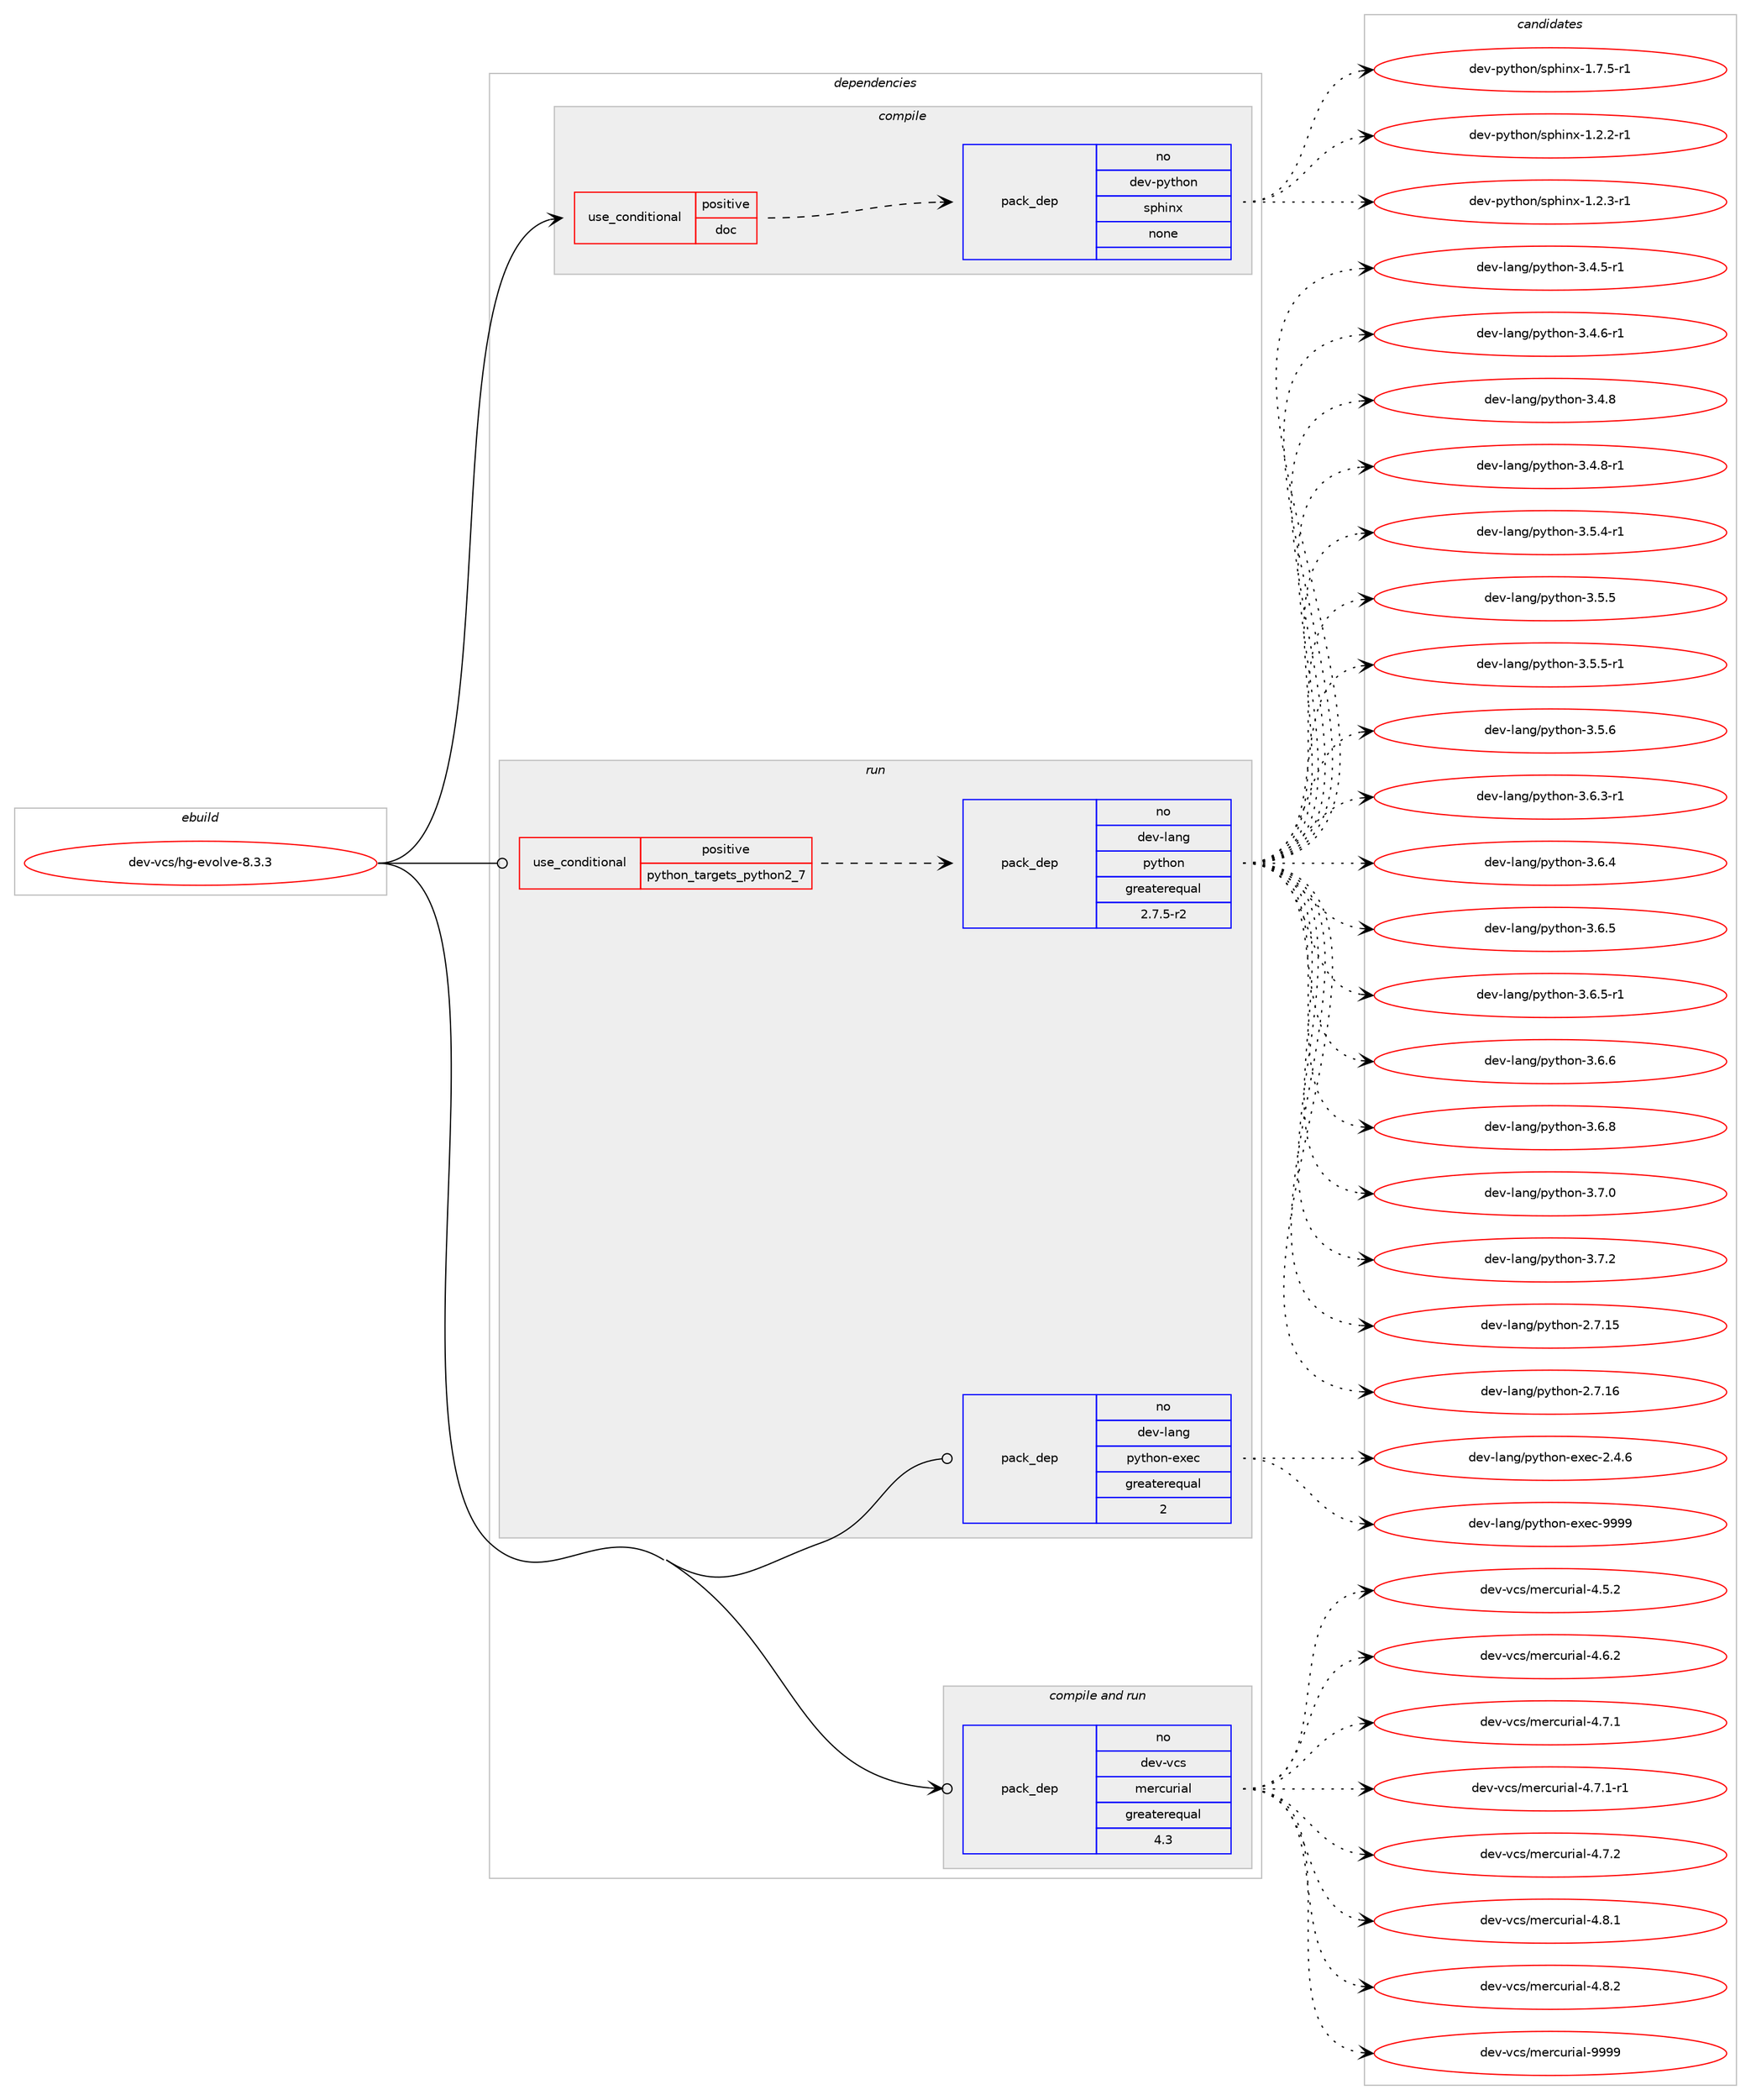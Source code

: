 digraph prolog {

# *************
# Graph options
# *************

newrank=true;
concentrate=true;
compound=true;
graph [rankdir=LR,fontname=Helvetica,fontsize=10,ranksep=1.5];#, ranksep=2.5, nodesep=0.2];
edge  [arrowhead=vee];
node  [fontname=Helvetica,fontsize=10];

# **********
# The ebuild
# **********

subgraph cluster_leftcol {
color=gray;
rank=same;
label=<<i>ebuild</i>>;
id [label="dev-vcs/hg-evolve-8.3.3", color=red, width=4, href="../dev-vcs/hg-evolve-8.3.3.svg"];
}

# ****************
# The dependencies
# ****************

subgraph cluster_midcol {
color=gray;
label=<<i>dependencies</i>>;
subgraph cluster_compile {
fillcolor="#eeeeee";
style=filled;
label=<<i>compile</i>>;
subgraph cond425699 {
dependency1552018 [label=<<TABLE BORDER="0" CELLBORDER="1" CELLSPACING="0" CELLPADDING="4"><TR><TD ROWSPAN="3" CELLPADDING="10">use_conditional</TD></TR><TR><TD>positive</TD></TR><TR><TD>doc</TD></TR></TABLE>>, shape=none, color=red];
subgraph pack1102564 {
dependency1552019 [label=<<TABLE BORDER="0" CELLBORDER="1" CELLSPACING="0" CELLPADDING="4" WIDTH="220"><TR><TD ROWSPAN="6" CELLPADDING="30">pack_dep</TD></TR><TR><TD WIDTH="110">no</TD></TR><TR><TD>dev-python</TD></TR><TR><TD>sphinx</TD></TR><TR><TD>none</TD></TR><TR><TD></TD></TR></TABLE>>, shape=none, color=blue];
}
dependency1552018:e -> dependency1552019:w [weight=20,style="dashed",arrowhead="vee"];
}
id:e -> dependency1552018:w [weight=20,style="solid",arrowhead="vee"];
}
subgraph cluster_compileandrun {
fillcolor="#eeeeee";
style=filled;
label=<<i>compile and run</i>>;
subgraph pack1102565 {
dependency1552020 [label=<<TABLE BORDER="0" CELLBORDER="1" CELLSPACING="0" CELLPADDING="4" WIDTH="220"><TR><TD ROWSPAN="6" CELLPADDING="30">pack_dep</TD></TR><TR><TD WIDTH="110">no</TD></TR><TR><TD>dev-vcs</TD></TR><TR><TD>mercurial</TD></TR><TR><TD>greaterequal</TD></TR><TR><TD>4.3</TD></TR></TABLE>>, shape=none, color=blue];
}
id:e -> dependency1552020:w [weight=20,style="solid",arrowhead="odotvee"];
}
subgraph cluster_run {
fillcolor="#eeeeee";
style=filled;
label=<<i>run</i>>;
subgraph cond425700 {
dependency1552021 [label=<<TABLE BORDER="0" CELLBORDER="1" CELLSPACING="0" CELLPADDING="4"><TR><TD ROWSPAN="3" CELLPADDING="10">use_conditional</TD></TR><TR><TD>positive</TD></TR><TR><TD>python_targets_python2_7</TD></TR></TABLE>>, shape=none, color=red];
subgraph pack1102566 {
dependency1552022 [label=<<TABLE BORDER="0" CELLBORDER="1" CELLSPACING="0" CELLPADDING="4" WIDTH="220"><TR><TD ROWSPAN="6" CELLPADDING="30">pack_dep</TD></TR><TR><TD WIDTH="110">no</TD></TR><TR><TD>dev-lang</TD></TR><TR><TD>python</TD></TR><TR><TD>greaterequal</TD></TR><TR><TD>2.7.5-r2</TD></TR></TABLE>>, shape=none, color=blue];
}
dependency1552021:e -> dependency1552022:w [weight=20,style="dashed",arrowhead="vee"];
}
id:e -> dependency1552021:w [weight=20,style="solid",arrowhead="odot"];
subgraph pack1102567 {
dependency1552023 [label=<<TABLE BORDER="0" CELLBORDER="1" CELLSPACING="0" CELLPADDING="4" WIDTH="220"><TR><TD ROWSPAN="6" CELLPADDING="30">pack_dep</TD></TR><TR><TD WIDTH="110">no</TD></TR><TR><TD>dev-lang</TD></TR><TR><TD>python-exec</TD></TR><TR><TD>greaterequal</TD></TR><TR><TD>2</TD></TR></TABLE>>, shape=none, color=blue];
}
id:e -> dependency1552023:w [weight=20,style="solid",arrowhead="odot"];
}
}

# **************
# The candidates
# **************

subgraph cluster_choices {
rank=same;
color=gray;
label=<<i>candidates</i>>;

subgraph choice1102564 {
color=black;
nodesep=1;
choice10010111845112121116104111110471151121041051101204549465046504511449 [label="dev-python/sphinx-1.2.2-r1", color=red, width=4,href="../dev-python/sphinx-1.2.2-r1.svg"];
choice10010111845112121116104111110471151121041051101204549465046514511449 [label="dev-python/sphinx-1.2.3-r1", color=red, width=4,href="../dev-python/sphinx-1.2.3-r1.svg"];
choice10010111845112121116104111110471151121041051101204549465546534511449 [label="dev-python/sphinx-1.7.5-r1", color=red, width=4,href="../dev-python/sphinx-1.7.5-r1.svg"];
dependency1552019:e -> choice10010111845112121116104111110471151121041051101204549465046504511449:w [style=dotted,weight="100"];
dependency1552019:e -> choice10010111845112121116104111110471151121041051101204549465046514511449:w [style=dotted,weight="100"];
dependency1552019:e -> choice10010111845112121116104111110471151121041051101204549465546534511449:w [style=dotted,weight="100"];
}
subgraph choice1102565 {
color=black;
nodesep=1;
choice1001011184511899115471091011149911711410597108455246534650 [label="dev-vcs/mercurial-4.5.2", color=red, width=4,href="../dev-vcs/mercurial-4.5.2.svg"];
choice1001011184511899115471091011149911711410597108455246544650 [label="dev-vcs/mercurial-4.6.2", color=red, width=4,href="../dev-vcs/mercurial-4.6.2.svg"];
choice1001011184511899115471091011149911711410597108455246554649 [label="dev-vcs/mercurial-4.7.1", color=red, width=4,href="../dev-vcs/mercurial-4.7.1.svg"];
choice10010111845118991154710910111499117114105971084552465546494511449 [label="dev-vcs/mercurial-4.7.1-r1", color=red, width=4,href="../dev-vcs/mercurial-4.7.1-r1.svg"];
choice1001011184511899115471091011149911711410597108455246554650 [label="dev-vcs/mercurial-4.7.2", color=red, width=4,href="../dev-vcs/mercurial-4.7.2.svg"];
choice1001011184511899115471091011149911711410597108455246564649 [label="dev-vcs/mercurial-4.8.1", color=red, width=4,href="../dev-vcs/mercurial-4.8.1.svg"];
choice1001011184511899115471091011149911711410597108455246564650 [label="dev-vcs/mercurial-4.8.2", color=red, width=4,href="../dev-vcs/mercurial-4.8.2.svg"];
choice10010111845118991154710910111499117114105971084557575757 [label="dev-vcs/mercurial-9999", color=red, width=4,href="../dev-vcs/mercurial-9999.svg"];
dependency1552020:e -> choice1001011184511899115471091011149911711410597108455246534650:w [style=dotted,weight="100"];
dependency1552020:e -> choice1001011184511899115471091011149911711410597108455246544650:w [style=dotted,weight="100"];
dependency1552020:e -> choice1001011184511899115471091011149911711410597108455246554649:w [style=dotted,weight="100"];
dependency1552020:e -> choice10010111845118991154710910111499117114105971084552465546494511449:w [style=dotted,weight="100"];
dependency1552020:e -> choice1001011184511899115471091011149911711410597108455246554650:w [style=dotted,weight="100"];
dependency1552020:e -> choice1001011184511899115471091011149911711410597108455246564649:w [style=dotted,weight="100"];
dependency1552020:e -> choice1001011184511899115471091011149911711410597108455246564650:w [style=dotted,weight="100"];
dependency1552020:e -> choice10010111845118991154710910111499117114105971084557575757:w [style=dotted,weight="100"];
}
subgraph choice1102566 {
color=black;
nodesep=1;
choice10010111845108971101034711212111610411111045504655464953 [label="dev-lang/python-2.7.15", color=red, width=4,href="../dev-lang/python-2.7.15.svg"];
choice10010111845108971101034711212111610411111045504655464954 [label="dev-lang/python-2.7.16", color=red, width=4,href="../dev-lang/python-2.7.16.svg"];
choice1001011184510897110103471121211161041111104551465246534511449 [label="dev-lang/python-3.4.5-r1", color=red, width=4,href="../dev-lang/python-3.4.5-r1.svg"];
choice1001011184510897110103471121211161041111104551465246544511449 [label="dev-lang/python-3.4.6-r1", color=red, width=4,href="../dev-lang/python-3.4.6-r1.svg"];
choice100101118451089711010347112121116104111110455146524656 [label="dev-lang/python-3.4.8", color=red, width=4,href="../dev-lang/python-3.4.8.svg"];
choice1001011184510897110103471121211161041111104551465246564511449 [label="dev-lang/python-3.4.8-r1", color=red, width=4,href="../dev-lang/python-3.4.8-r1.svg"];
choice1001011184510897110103471121211161041111104551465346524511449 [label="dev-lang/python-3.5.4-r1", color=red, width=4,href="../dev-lang/python-3.5.4-r1.svg"];
choice100101118451089711010347112121116104111110455146534653 [label="dev-lang/python-3.5.5", color=red, width=4,href="../dev-lang/python-3.5.5.svg"];
choice1001011184510897110103471121211161041111104551465346534511449 [label="dev-lang/python-3.5.5-r1", color=red, width=4,href="../dev-lang/python-3.5.5-r1.svg"];
choice100101118451089711010347112121116104111110455146534654 [label="dev-lang/python-3.5.6", color=red, width=4,href="../dev-lang/python-3.5.6.svg"];
choice1001011184510897110103471121211161041111104551465446514511449 [label="dev-lang/python-3.6.3-r1", color=red, width=4,href="../dev-lang/python-3.6.3-r1.svg"];
choice100101118451089711010347112121116104111110455146544652 [label="dev-lang/python-3.6.4", color=red, width=4,href="../dev-lang/python-3.6.4.svg"];
choice100101118451089711010347112121116104111110455146544653 [label="dev-lang/python-3.6.5", color=red, width=4,href="../dev-lang/python-3.6.5.svg"];
choice1001011184510897110103471121211161041111104551465446534511449 [label="dev-lang/python-3.6.5-r1", color=red, width=4,href="../dev-lang/python-3.6.5-r1.svg"];
choice100101118451089711010347112121116104111110455146544654 [label="dev-lang/python-3.6.6", color=red, width=4,href="../dev-lang/python-3.6.6.svg"];
choice100101118451089711010347112121116104111110455146544656 [label="dev-lang/python-3.6.8", color=red, width=4,href="../dev-lang/python-3.6.8.svg"];
choice100101118451089711010347112121116104111110455146554648 [label="dev-lang/python-3.7.0", color=red, width=4,href="../dev-lang/python-3.7.0.svg"];
choice100101118451089711010347112121116104111110455146554650 [label="dev-lang/python-3.7.2", color=red, width=4,href="../dev-lang/python-3.7.2.svg"];
dependency1552022:e -> choice10010111845108971101034711212111610411111045504655464953:w [style=dotted,weight="100"];
dependency1552022:e -> choice10010111845108971101034711212111610411111045504655464954:w [style=dotted,weight="100"];
dependency1552022:e -> choice1001011184510897110103471121211161041111104551465246534511449:w [style=dotted,weight="100"];
dependency1552022:e -> choice1001011184510897110103471121211161041111104551465246544511449:w [style=dotted,weight="100"];
dependency1552022:e -> choice100101118451089711010347112121116104111110455146524656:w [style=dotted,weight="100"];
dependency1552022:e -> choice1001011184510897110103471121211161041111104551465246564511449:w [style=dotted,weight="100"];
dependency1552022:e -> choice1001011184510897110103471121211161041111104551465346524511449:w [style=dotted,weight="100"];
dependency1552022:e -> choice100101118451089711010347112121116104111110455146534653:w [style=dotted,weight="100"];
dependency1552022:e -> choice1001011184510897110103471121211161041111104551465346534511449:w [style=dotted,weight="100"];
dependency1552022:e -> choice100101118451089711010347112121116104111110455146534654:w [style=dotted,weight="100"];
dependency1552022:e -> choice1001011184510897110103471121211161041111104551465446514511449:w [style=dotted,weight="100"];
dependency1552022:e -> choice100101118451089711010347112121116104111110455146544652:w [style=dotted,weight="100"];
dependency1552022:e -> choice100101118451089711010347112121116104111110455146544653:w [style=dotted,weight="100"];
dependency1552022:e -> choice1001011184510897110103471121211161041111104551465446534511449:w [style=dotted,weight="100"];
dependency1552022:e -> choice100101118451089711010347112121116104111110455146544654:w [style=dotted,weight="100"];
dependency1552022:e -> choice100101118451089711010347112121116104111110455146544656:w [style=dotted,weight="100"];
dependency1552022:e -> choice100101118451089711010347112121116104111110455146554648:w [style=dotted,weight="100"];
dependency1552022:e -> choice100101118451089711010347112121116104111110455146554650:w [style=dotted,weight="100"];
}
subgraph choice1102567 {
color=black;
nodesep=1;
choice1001011184510897110103471121211161041111104510112010199455046524654 [label="dev-lang/python-exec-2.4.6", color=red, width=4,href="../dev-lang/python-exec-2.4.6.svg"];
choice10010111845108971101034711212111610411111045101120101994557575757 [label="dev-lang/python-exec-9999", color=red, width=4,href="../dev-lang/python-exec-9999.svg"];
dependency1552023:e -> choice1001011184510897110103471121211161041111104510112010199455046524654:w [style=dotted,weight="100"];
dependency1552023:e -> choice10010111845108971101034711212111610411111045101120101994557575757:w [style=dotted,weight="100"];
}
}

}
